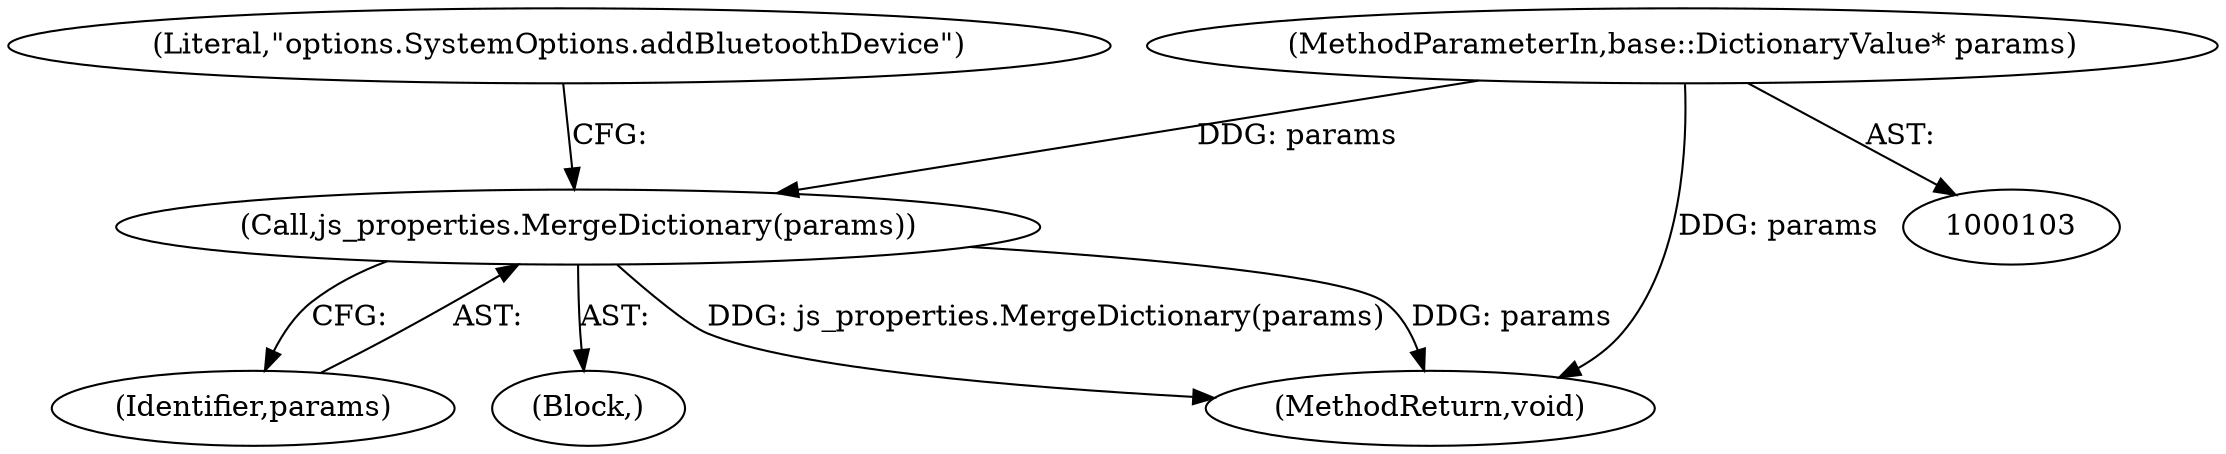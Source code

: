 digraph "0_Chrome_0a38f71865b63025dce4de1f8cca71979c48d14d_0@pointer" {
"1000105" [label="(MethodParameterIn,base::DictionaryValue* params)"];
"1000154" [label="(Call,js_properties.MergeDictionary(params))"];
"1000157" [label="(Literal,\"options.SystemOptions.addBluetoothDevice\")"];
"1000154" [label="(Call,js_properties.MergeDictionary(params))"];
"1000155" [label="(Identifier,params)"];
"1000153" [label="(Block,)"];
"1000105" [label="(MethodParameterIn,base::DictionaryValue* params)"];
"1000159" [label="(MethodReturn,void)"];
"1000105" -> "1000103"  [label="AST: "];
"1000105" -> "1000159"  [label="DDG: params"];
"1000105" -> "1000154"  [label="DDG: params"];
"1000154" -> "1000153"  [label="AST: "];
"1000154" -> "1000155"  [label="CFG: "];
"1000155" -> "1000154"  [label="AST: "];
"1000157" -> "1000154"  [label="CFG: "];
"1000154" -> "1000159"  [label="DDG: js_properties.MergeDictionary(params)"];
"1000154" -> "1000159"  [label="DDG: params"];
}
